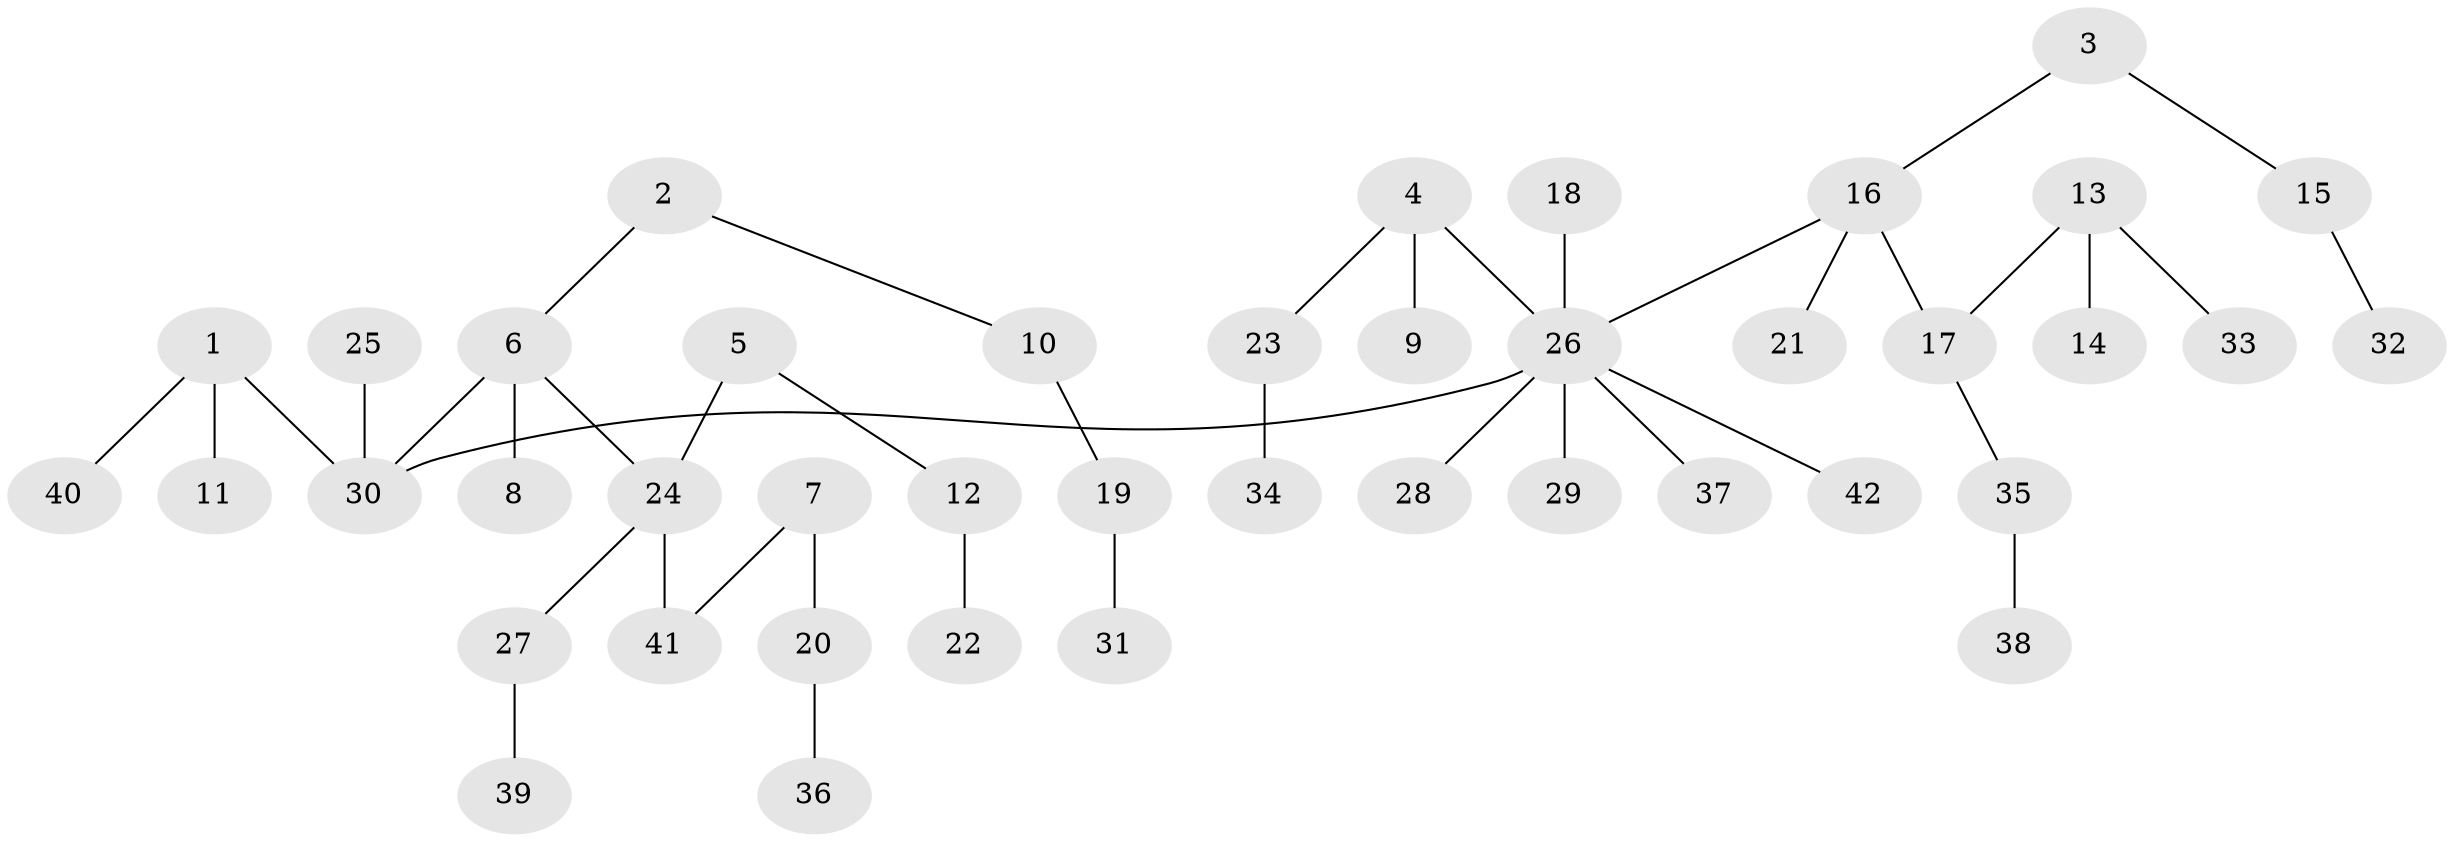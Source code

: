 // original degree distribution, {3: 0.1016949152542373, 5: 0.06779661016949153, 9: 0.01694915254237288, 4: 0.03389830508474576, 1: 0.5254237288135594, 2: 0.2542372881355932}
// Generated by graph-tools (version 1.1) at 2025/37/03/04/25 23:37:28]
// undirected, 42 vertices, 41 edges
graph export_dot {
  node [color=gray90,style=filled];
  1;
  2;
  3;
  4;
  5;
  6;
  7;
  8;
  9;
  10;
  11;
  12;
  13;
  14;
  15;
  16;
  17;
  18;
  19;
  20;
  21;
  22;
  23;
  24;
  25;
  26;
  27;
  28;
  29;
  30;
  31;
  32;
  33;
  34;
  35;
  36;
  37;
  38;
  39;
  40;
  41;
  42;
  1 -- 11 [weight=1.0];
  1 -- 30 [weight=1.0];
  1 -- 40 [weight=1.0];
  2 -- 6 [weight=1.0];
  2 -- 10 [weight=1.0];
  3 -- 15 [weight=1.0];
  3 -- 16 [weight=1.0];
  4 -- 9 [weight=1.0];
  4 -- 23 [weight=1.0];
  4 -- 26 [weight=1.0];
  5 -- 12 [weight=1.0];
  5 -- 24 [weight=1.0];
  6 -- 8 [weight=1.0];
  6 -- 24 [weight=1.0];
  6 -- 30 [weight=1.0];
  7 -- 20 [weight=1.0];
  7 -- 41 [weight=1.0];
  10 -- 19 [weight=1.0];
  12 -- 22 [weight=1.0];
  13 -- 14 [weight=1.0];
  13 -- 17 [weight=1.0];
  13 -- 33 [weight=1.0];
  15 -- 32 [weight=1.0];
  16 -- 17 [weight=1.0];
  16 -- 21 [weight=1.0];
  16 -- 26 [weight=1.0];
  17 -- 35 [weight=1.0];
  18 -- 26 [weight=1.0];
  19 -- 31 [weight=1.0];
  20 -- 36 [weight=1.0];
  23 -- 34 [weight=1.0];
  24 -- 27 [weight=1.0];
  24 -- 41 [weight=1.0];
  25 -- 30 [weight=1.0];
  26 -- 28 [weight=1.0];
  26 -- 29 [weight=1.0];
  26 -- 30 [weight=1.0];
  26 -- 37 [weight=1.0];
  26 -- 42 [weight=1.0];
  27 -- 39 [weight=1.0];
  35 -- 38 [weight=1.0];
}
